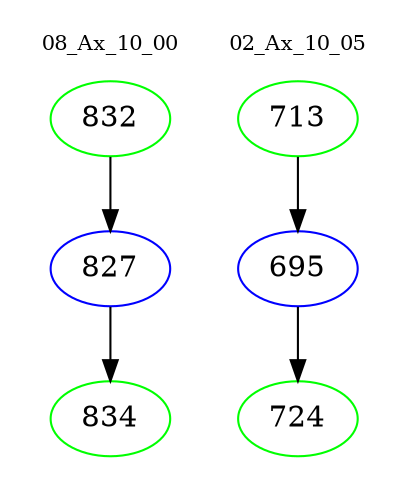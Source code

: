 digraph{
subgraph cluster_0 {
color = white
label = "08_Ax_10_00";
fontsize=10;
T0_832 [label="832", color="green"]
T0_832 -> T0_827 [color="black"]
T0_827 [label="827", color="blue"]
T0_827 -> T0_834 [color="black"]
T0_834 [label="834", color="green"]
}
subgraph cluster_1 {
color = white
label = "02_Ax_10_05";
fontsize=10;
T1_713 [label="713", color="green"]
T1_713 -> T1_695 [color="black"]
T1_695 [label="695", color="blue"]
T1_695 -> T1_724 [color="black"]
T1_724 [label="724", color="green"]
}
}
